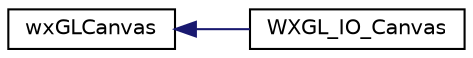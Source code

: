digraph "Graphical Class Hierarchy"
{
  edge [fontname="Helvetica",fontsize="10",labelfontname="Helvetica",labelfontsize="10"];
  node [fontname="Helvetica",fontsize="10",shape=record];
  rankdir="LR";
  Node1 [label="wxGLCanvas",height=0.2,width=0.4,color="black", fillcolor="white", style="filled",URL="$classwxGLCanvas.html"];
  Node1 -> Node2 [dir="back",color="midnightblue",fontsize="10",style="solid",fontname="Helvetica"];
  Node2 [label="WXGL_IO_Canvas",height=0.2,width=0.4,color="black", fillcolor="white", style="filled",URL="$classWXGL__IO__Canvas.html"];
}
